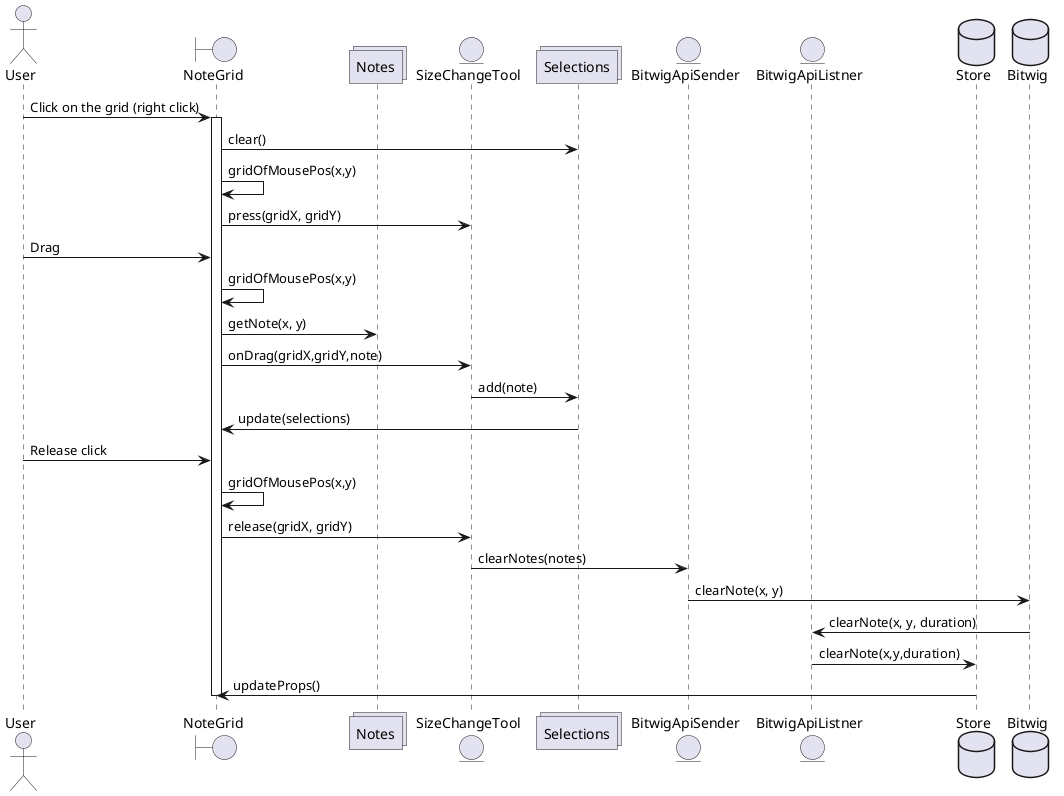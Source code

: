 @startuml
actor User

boundary NoteGrid
collections Notes
entity SizeChangeTool
collections Selections
entity BitwigApiSender
entity BitwigApiListner
database Store
database Bitwig
' collections Foo6

User -> NoteGrid: Click on the grid (right click)

activate NoteGrid
NoteGrid -> Selections: clear()
NoteGrid -> NoteGrid: gridOfMousePos(x,y)
NoteGrid -> SizeChangeTool: press(gridX, gridY)

User -> NoteGrid: Drag
NoteGrid -> NoteGrid: gridOfMousePos(x,y)
NoteGrid -> Notes: getNote(x, y)
NoteGrid -> SizeChangeTool: onDrag(gridX,gridY,note)
SizeChangeTool -> Selections: add(note)
Selections -> NoteGrid:update(selections)

User -> NoteGrid: Release click
NoteGrid -> NoteGrid: gridOfMousePos(x,y)
NoteGrid -> SizeChangeTool: release(gridX, gridY)
SizeChangeTool -> BitwigApiSender: clearNotes(notes)
BitwigApiSender -> Bitwig: clearNote(x, y)
Bitwig -> BitwigApiListner: clearNote(x, y, duration)
BitwigApiListner -> Store: clearNote(x,y,duration)
Store -> NoteGrid: updateProps()
deactivate NoteGrid


@enduml


